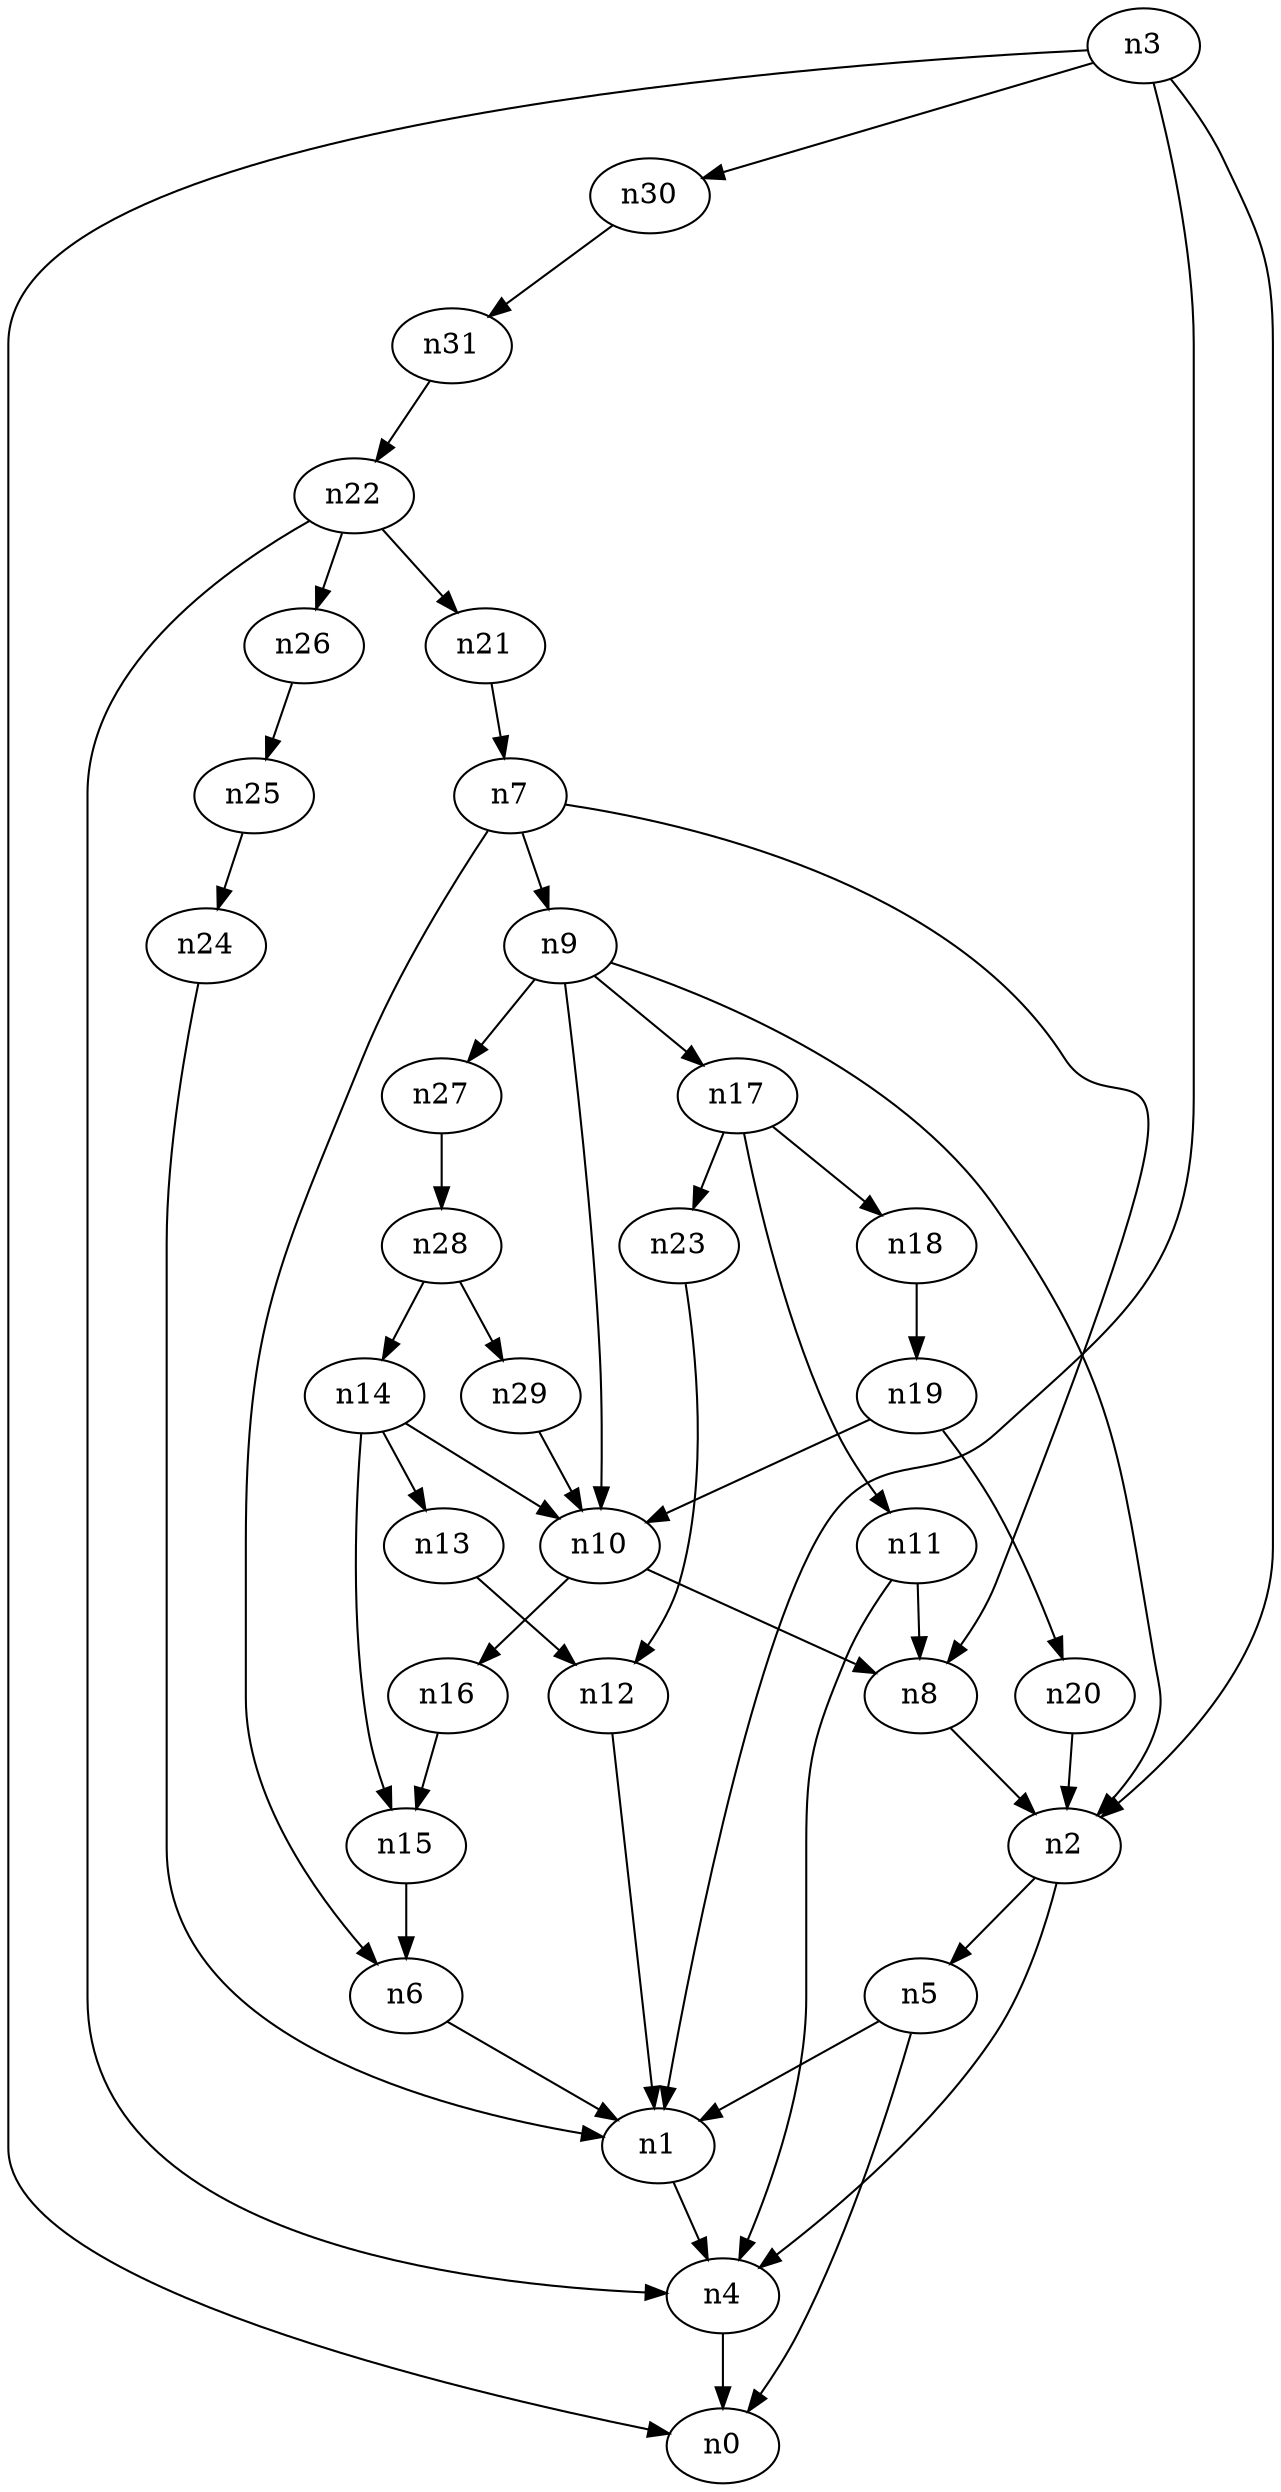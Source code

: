 digraph G {
	n1 -> n4	 [_graphml_id=e4];
	n2 -> n4	 [_graphml_id=e7];
	n2 -> n5	 [_graphml_id=e8];
	n3 -> n0	 [_graphml_id=e0];
	n3 -> n1	 [_graphml_id=e3];
	n3 -> n2	 [_graphml_id=e6];
	n3 -> n30	 [_graphml_id=e48];
	n4 -> n0	 [_graphml_id=e1];
	n5 -> n0	 [_graphml_id=e2];
	n5 -> n1	 [_graphml_id=e5];
	n6 -> n1	 [_graphml_id=e9];
	n7 -> n6	 [_graphml_id=e10];
	n7 -> n8	 [_graphml_id=e11];
	n7 -> n9	 [_graphml_id=e13];
	n8 -> n2	 [_graphml_id=e12];
	n9 -> n2	 [_graphml_id=e47];
	n9 -> n10	 [_graphml_id=e14];
	n9 -> n17	 [_graphml_id=e26];
	n9 -> n27	 [_graphml_id=e42];
	n10 -> n8	 [_graphml_id=e15];
	n10 -> n16	 [_graphml_id=e24];
	n11 -> n4	 [_graphml_id=e16];
	n11 -> n8	 [_graphml_id=e17];
	n12 -> n1	 [_graphml_id=e18];
	n13 -> n12	 [_graphml_id=e19];
	n14 -> n10	 [_graphml_id=e21];
	n14 -> n13	 [_graphml_id=e20];
	n14 -> n15	 [_graphml_id=e27];
	n15 -> n6	 [_graphml_id=e22];
	n16 -> n15	 [_graphml_id=e23];
	n17 -> n11	 [_graphml_id=e25];
	n17 -> n18	 [_graphml_id=e28];
	n17 -> n23	 [_graphml_id=e35];
	n18 -> n19	 [_graphml_id=e29];
	n19 -> n10	 [_graphml_id=e37];
	n19 -> n20	 [_graphml_id=e30];
	n20 -> n2	 [_graphml_id=e31];
	n21 -> n7	 [_graphml_id=e32];
	n22 -> n4	 [_graphml_id=e34];
	n22 -> n21	 [_graphml_id=e33];
	n22 -> n26	 [_graphml_id=e41];
	n23 -> n12	 [_graphml_id=e36];
	n24 -> n1	 [_graphml_id=e38];
	n25 -> n24	 [_graphml_id=e39];
	n26 -> n25	 [_graphml_id=e40];
	n27 -> n28	 [_graphml_id=e43];
	n28 -> n14	 [_graphml_id=e44];
	n28 -> n29	 [_graphml_id=e45];
	n29 -> n10	 [_graphml_id=e46];
	n30 -> n31	 [_graphml_id=e49];
	n31 -> n22	 [_graphml_id=e50];
}
